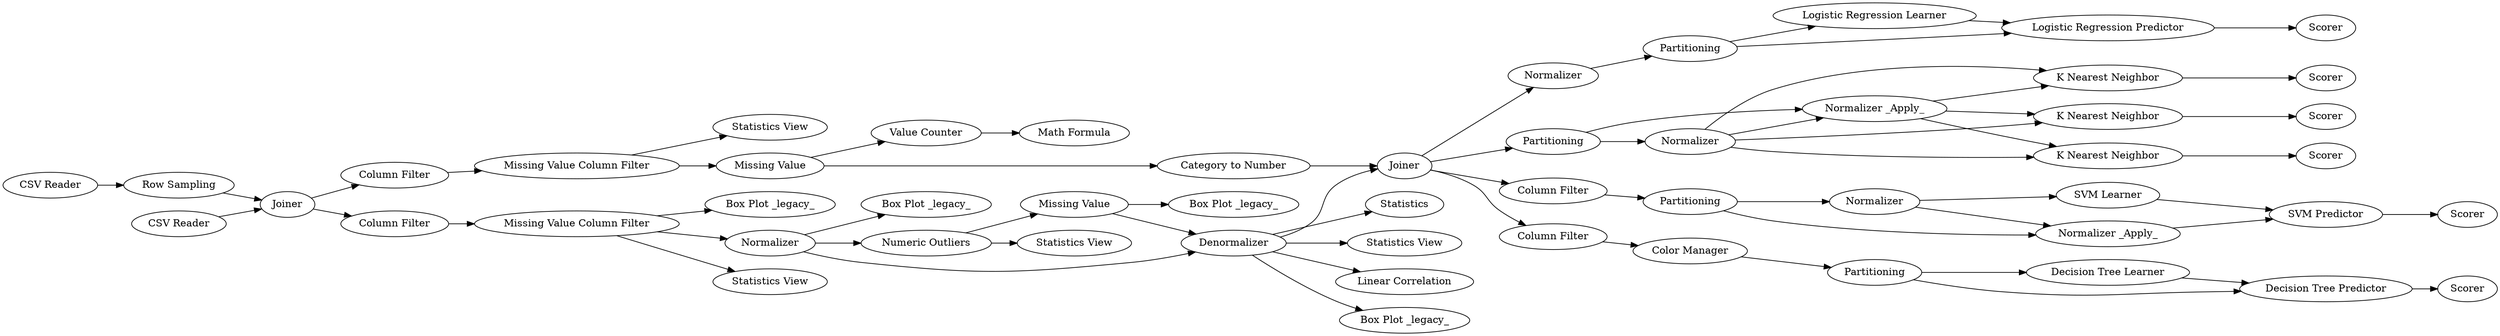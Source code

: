 digraph {
	"-194251743482486621_103" [label="Box Plot _legacy_"]
	"-194251743482486621_96" [label="Linear Correlation"]
	"-194251743482486621_98" [label="Statistics View"]
	"-194251743482486621_102" [label="Box Plot _legacy_"]
	"-194251743482486621_65" [label="K Nearest Neighbor"]
	"-194251743482486621_69" [label=Scorer]
	"-194251743482486621_63" [label=Normalizer]
	"-194251743482486621_2" [label="Row Sampling"]
	"-194251743482486621_34" [label="Column Filter"]
	"-194251743482486621_39" [label="Missing Value"]
	"-194251743482486621_47" [label="Color Manager"]
	"-194251743482486621_104" [label="Box Plot _legacy_"]
	"-194251743482486621_41" [label="Numeric Outliers"]
	"-194251743482486621_95" [label=Statistics]
	"-194251743482486621_46" [label=Denormalizer]
	"-194251743482486621_83" [label=Partitioning]
	"-194251743482486621_92" [label="Math Formula"]
	"-194251743482486621_97" [label="Statistics View"]
	"-194251743482486621_52" [label=Normalizer]
	"-194251743482486621_109" [label="Logistic Regression Predictor"]
	"-194251743482486621_87" [label="SVM Predictor"]
	"-194251743482486621_51" [label=Scorer]
	"-194251743482486621_35" [label="Column Filter"]
	"-194251743482486621_49" [label="Decision Tree Learner"]
	"-194251743482486621_94" [label="Statistics View"]
	"-194251743482486621_70" [label=Scorer]
	"-194251743482486621_110" [label=Scorer]
	"-194251743482486621_108" [label="Logistic Regression Learner"]
	"-194251743482486621_50" [label="Decision Tree Predictor"]
	"-194251743482486621_66" [label=Scorer]
	"-194251743482486621_88" [label=Scorer]
	"-194251743482486621_99" [label="Statistics View"]
	"-194251743482486621_67" [label="K Nearest Neighbor"]
	"-194251743482486621_61" [label=Partitioning]
	"-194251743482486621_38" [label="Missing Value"]
	"-194251743482486621_107" [label="Column Filter"]
	"-194251743482486621_1" [label="CSV Reader"]
	"-194251743482486621_40" [label="Category to Number"]
	"-194251743482486621_56" [label=Partitioning]
	"-194251743482486621_106" [label="Normalizer _Apply_"]
	"-194251743482486621_68" [label="K Nearest Neighbor"]
	"-194251743482486621_37" [label="Missing Value Column Filter"]
	"-194251743482486621_105" [label=Normalizer]
	"-194251743482486621_58" [label="Column Filter"]
	"-194251743482486621_64" [label="Normalizer _Apply_"]
	"-194251743482486621_4" [label=Joiner]
	"-194251743482486621_84" [label="SVM Learner"]
	"-194251743482486621_91" [label="Value Counter"]
	"-194251743482486621_101" [label="Box Plot _legacy_"]
	"-194251743482486621_36" [label="Missing Value Column Filter"]
	"-194251743482486621_42" [label=Joiner]
	"-194251743482486621_48" [label=Partitioning]
	"-194251743482486621_45" [label=Normalizer]
	"-194251743482486621_3" [label="CSV Reader"]
	"-194251743482486621_37" -> "-194251743482486621_101"
	"-194251743482486621_42" -> "-194251743482486621_52"
	"-194251743482486621_37" -> "-194251743482486621_45"
	"-194251743482486621_61" -> "-194251743482486621_63"
	"-194251743482486621_61" -> "-194251743482486621_64"
	"-194251743482486621_4" -> "-194251743482486621_34"
	"-194251743482486621_49" -> "-194251743482486621_50"
	"-194251743482486621_63" -> "-194251743482486621_68"
	"-194251743482486621_48" -> "-194251743482486621_50"
	"-194251743482486621_58" -> "-194251743482486621_47"
	"-194251743482486621_37" -> "-194251743482486621_98"
	"-194251743482486621_64" -> "-194251743482486621_65"
	"-194251743482486621_84" -> "-194251743482486621_87"
	"-194251743482486621_56" -> "-194251743482486621_109"
	"-194251743482486621_35" -> "-194251743482486621_37"
	"-194251743482486621_36" -> "-194251743482486621_97"
	"-194251743482486621_50" -> "-194251743482486621_51"
	"-194251743482486621_47" -> "-194251743482486621_48"
	"-194251743482486621_45" -> "-194251743482486621_41"
	"-194251743482486621_42" -> "-194251743482486621_58"
	"-194251743482486621_63" -> "-194251743482486621_67"
	"-194251743482486621_106" -> "-194251743482486621_87"
	"-194251743482486621_45" -> "-194251743482486621_102"
	"-194251743482486621_46" -> "-194251743482486621_96"
	"-194251743482486621_41" -> "-194251743482486621_99"
	"-194251743482486621_83" -> "-194251743482486621_106"
	"-194251743482486621_45" -> "-194251743482486621_46"
	"-194251743482486621_46" -> "-194251743482486621_95"
	"-194251743482486621_39" -> "-194251743482486621_46"
	"-194251743482486621_83" -> "-194251743482486621_105"
	"-194251743482486621_42" -> "-194251743482486621_107"
	"-194251743482486621_67" -> "-194251743482486621_69"
	"-194251743482486621_65" -> "-194251743482486621_66"
	"-194251743482486621_38" -> "-194251743482486621_91"
	"-194251743482486621_91" -> "-194251743482486621_92"
	"-194251743482486621_39" -> "-194251743482486621_103"
	"-194251743482486621_52" -> "-194251743482486621_56"
	"-194251743482486621_109" -> "-194251743482486621_110"
	"-194251743482486621_42" -> "-194251743482486621_61"
	"-194251743482486621_105" -> "-194251743482486621_84"
	"-194251743482486621_64" -> "-194251743482486621_68"
	"-194251743482486621_63" -> "-194251743482486621_65"
	"-194251743482486621_1" -> "-194251743482486621_2"
	"-194251743482486621_105" -> "-194251743482486621_106"
	"-194251743482486621_3" -> "-194251743482486621_4"
	"-194251743482486621_38" -> "-194251743482486621_40"
	"-194251743482486621_46" -> "-194251743482486621_94"
	"-194251743482486621_34" -> "-194251743482486621_36"
	"-194251743482486621_46" -> "-194251743482486621_104"
	"-194251743482486621_107" -> "-194251743482486621_83"
	"-194251743482486621_4" -> "-194251743482486621_35"
	"-194251743482486621_36" -> "-194251743482486621_38"
	"-194251743482486621_56" -> "-194251743482486621_108"
	"-194251743482486621_40" -> "-194251743482486621_42"
	"-194251743482486621_64" -> "-194251743482486621_67"
	"-194251743482486621_48" -> "-194251743482486621_49"
	"-194251743482486621_46" -> "-194251743482486621_42"
	"-194251743482486621_68" -> "-194251743482486621_70"
	"-194251743482486621_87" -> "-194251743482486621_88"
	"-194251743482486621_63" -> "-194251743482486621_64"
	"-194251743482486621_2" -> "-194251743482486621_4"
	"-194251743482486621_41" -> "-194251743482486621_39"
	"-194251743482486621_108" -> "-194251743482486621_109"
	rankdir=LR
}
